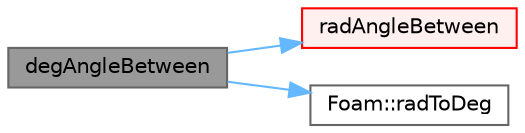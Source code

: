 digraph "degAngleBetween"
{
 // LATEX_PDF_SIZE
  bgcolor="transparent";
  edge [fontname=Helvetica,fontsize=10,labelfontname=Helvetica,labelfontsize=10];
  node [fontname=Helvetica,fontsize=10,shape=box,height=0.2,width=0.4];
  rankdir="LR";
  Node1 [id="Node000001",label="degAngleBetween",height=0.2,width=0.4,color="gray40", fillcolor="grey60", style="filled", fontcolor="black",tooltip=" "];
  Node1 -> Node2 [id="edge1_Node000001_Node000002",color="steelblue1",style="solid",tooltip=" "];
  Node2 [id="Node000002",label="radAngleBetween",height=0.2,width=0.4,color="red", fillcolor="#FFF0F0", style="filled",URL="$namespaceFoam_1_1vectorTools.html#af8884c8fc7595fc4800ee32b8997a95b",tooltip=" "];
  Node1 -> Node11 [id="edge2_Node000001_Node000011",color="steelblue1",style="solid",tooltip=" "];
  Node11 [id="Node000011",label="Foam::radToDeg",height=0.2,width=0.4,color="grey40", fillcolor="white", style="filled",URL="$namespaceFoam.html#a8b654170ac497212bdc94be58f9d6906",tooltip=" "];
}

